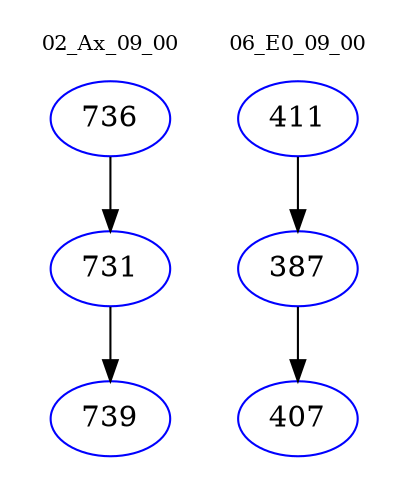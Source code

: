 digraph{
subgraph cluster_0 {
color = white
label = "02_Ax_09_00";
fontsize=10;
T0_736 [label="736", color="blue"]
T0_736 -> T0_731 [color="black"]
T0_731 [label="731", color="blue"]
T0_731 -> T0_739 [color="black"]
T0_739 [label="739", color="blue"]
}
subgraph cluster_1 {
color = white
label = "06_E0_09_00";
fontsize=10;
T1_411 [label="411", color="blue"]
T1_411 -> T1_387 [color="black"]
T1_387 [label="387", color="blue"]
T1_387 -> T1_407 [color="black"]
T1_407 [label="407", color="blue"]
}
}
